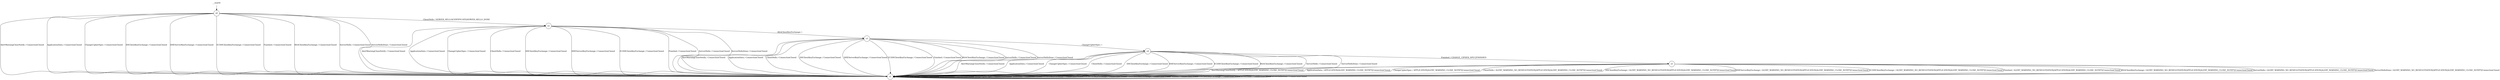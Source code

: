 digraph "" {
	graph [version="1.2.8-TLS12"];
	__start0	[shape=none];
	s0	[shape=circle];
	__start0 -> s0;
	s1	[shape=circle];
	s0 -> s1	[label="AlertWarningCloseNotify / ConnectionClosed"];
	s0 -> s1	[label="ApplicationData / ConnectionClosed"];
	s0 -> s1	[label="ChangeCipherSpec / ConnectionClosed"];
	s0 -> s1	[label="DHClientKeyExchange / ConnectionClosed"];
	s0 -> s1	[label="DHEServerKeyExchange / ConnectionClosed"];
	s0 -> s1	[label="ECDHClientKeyExchange / ConnectionClosed"];
	s0 -> s1	[label="Finished / ConnectionClosed"];
	s0 -> s1	[label="RSAClientKeyExchange / ConnectionClosed"];
	s0 -> s1	[label="ServerHello / ConnectionClosed"];
	s0 -> s1	[label="ServerHelloDone / ConnectionClosed"];
	s2	[shape=circle];
	s0 -> s2	[label="ClientHello / SERVER_HELLO|CERTIFICATE|SERVER_HELLO_DONE"];
	s1 -> s1	[label="AlertWarningCloseNotify / ConnectionClosed"];
	s1 -> s1	[label="ApplicationData / ConnectionClosed"];
	s1 -> s1	[label="ChangeCipherSpec / ConnectionClosed"];
	s1 -> s1	[label="ClientHello / ConnectionClosed"];
	s1 -> s1	[label="DHClientKeyExchange / ConnectionClosed"];
	s1 -> s1	[label="DHEServerKeyExchange / ConnectionClosed"];
	s1 -> s1	[label="ECDHClientKeyExchange / ConnectionClosed"];
	s1 -> s1	[label="Finished / ConnectionClosed"];
	s1 -> s1	[label="RSAClientKeyExchange / ConnectionClosed"];
	s1 -> s1	[label="ServerHello / ConnectionClosed"];
	s1 -> s1	[label="ServerHelloDone / ConnectionClosed"];
	s2 -> s1	[label="AlertWarningCloseNotify / ConnectionClosed"];
	s2 -> s1	[label="ApplicationData / ConnectionClosed"];
	s2 -> s1	[label="ChangeCipherSpec / ConnectionClosed"];
	s2 -> s1	[label="ClientHello / ConnectionClosed"];
	s2 -> s1	[label="DHClientKeyExchange / ConnectionClosed"];
	s2 -> s1	[label="DHEServerKeyExchange / ConnectionClosed"];
	s2 -> s1	[label="ECDHClientKeyExchange / ConnectionClosed"];
	s2 -> s1	[label="Finished / ConnectionClosed"];
	s2 -> s1	[label="ServerHello / ConnectionClosed"];
	s2 -> s1	[label="ServerHelloDone / ConnectionClosed"];
	s3	[shape=circle];
	s2 -> s3	[label="RSAClientKeyExchange / -"];
	s3 -> s1	[label="AlertWarningCloseNotify / ConnectionClosed"];
	s3 -> s1	[label="ApplicationData / ConnectionClosed"];
	s3 -> s1	[label="ClientHello / ConnectionClosed"];
	s3 -> s1	[label="DHClientKeyExchange / ConnectionClosed"];
	s3 -> s1	[label="DHEServerKeyExchange / ConnectionClosed"];
	s3 -> s1	[label="ECDHClientKeyExchange / ConnectionClosed"];
	s3 -> s1	[label="Finished / ConnectionClosed"];
	s3 -> s1	[label="RSAClientKeyExchange / ConnectionClosed"];
	s3 -> s1	[label="ServerHello / ConnectionClosed"];
	s3 -> s1	[label="ServerHelloDone / ConnectionClosed"];
	s4	[shape=circle];
	s3 -> s4	[label="ChangeCipherSpec / -"];
	s4 -> s1	[label="AlertWarningCloseNotify / ConnectionClosed"];
	s4 -> s1	[label="ApplicationData / ConnectionClosed"];
	s4 -> s1	[label="ChangeCipherSpec / ConnectionClosed"];
	s4 -> s1	[label="ClientHello / ConnectionClosed"];
	s4 -> s1	[label="DHClientKeyExchange / ConnectionClosed"];
	s4 -> s1	[label="DHEServerKeyExchange / ConnectionClosed"];
	s4 -> s1	[label="ECDHClientKeyExchange / ConnectionClosed"];
	s4 -> s1	[label="RSAClientKeyExchange / ConnectionClosed"];
	s4 -> s1	[label="ServerHello / ConnectionClosed"];
	s4 -> s1	[label="ServerHelloDone / ConnectionClosed"];
	s5	[shape=circle];
	s4 -> s5	[label="Finished / CHANGE_CIPHER_SPEC|FINISHED"];
	s5 -> s1	[label="AlertWarningCloseNotify / APPLICATION|ALERT_WARNING_CLOSE_NOTIFY|ConnectionClosed"];
	s5 -> s1	[label="ApplicationData / APPLICATION|ALERT_WARNING_CLOSE_NOTIFY|ConnectionClosed"];
	s5 -> s1	[label="ChangeCipherSpec / APPLICATION|ALERT_WARNING_CLOSE_NOTIFY|ConnectionClosed"];
	s5 -> s1	[label="ClientHello / ALERT_WARNING_NO_RENEGOTIATION|APPLICATION|ALERT_WARNING_CLOSE_NOTIFY|ConnectionClosed"];
	s5 -> s1	[label="DHClientKeyExchange / ALERT_WARNING_NO_RENEGOTIATION|APPLICATION|ALERT_WARNING_CLOSE_NOTIFY|ConnectionClosed"];
	s5 -> s1	[label="DHEServerKeyExchange / ALERT_WARNING_NO_RENEGOTIATION|APPLICATION|ALERT_WARNING_CLOSE_NOTIFY|ConnectionClosed"];
	s5 -> s1	[label="ECDHClientKeyExchange / ALERT_WARNING_NO_RENEGOTIATION|APPLICATION|ALERT_WARNING_CLOSE_NOTIFY|ConnectionClosed"];
	s5 -> s1	[label="Finished / ALERT_WARNING_NO_RENEGOTIATION|APPLICATION|ALERT_WARNING_CLOSE_NOTIFY|ConnectionClosed"];
	s5 -> s1	[label="RSAClientKeyExchange / ALERT_WARNING_NO_RENEGOTIATION|APPLICATION|ALERT_WARNING_CLOSE_NOTIFY|ConnectionClosed"];
	s5 -> s1	[label="ServerHello / ALERT_WARNING_NO_RENEGOTIATION|APPLICATION|ALERT_WARNING_CLOSE_NOTIFY|ConnectionClosed"];
	s5 -> s1	[label="ServerHelloDone / ALERT_WARNING_NO_RENEGOTIATION|APPLICATION|ALERT_WARNING_CLOSE_NOTIFY|ConnectionClosed"];
}
